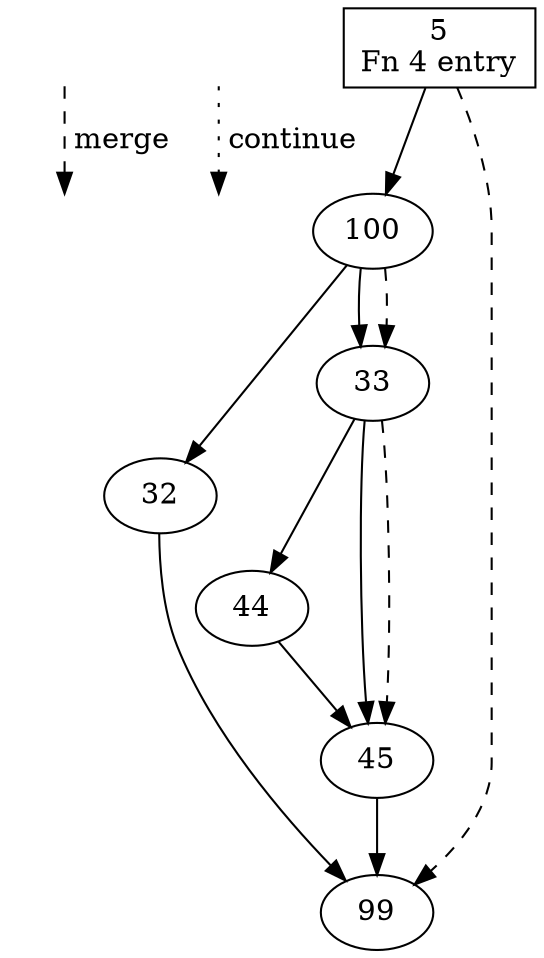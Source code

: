digraph {
legend_merge_src [shape=plaintext, label=""];
legend_merge_dest [shape=plaintext, label=""];
legend_merge_src -> legend_merge_dest [label=" merge",style=dashed];
legend_continue_src [shape=plaintext, label=""];
legend_continue_dest [shape=plaintext, label=""];
legend_continue_src -> legend_continue_dest [label=" continue",style=dotted];
5 [label="5
Fn 4 entry", shape=box];
5 -> 100;
5 -> 99 [style=dashed];
100 [label="100"];
100 -> 32;
100 -> 33;
100 -> 33 [style=dashed];
32 [label="32"];
32 -> 99;
33 [label="33"];
33 -> 44;
33 -> 45;
33 -> 45 [style=dashed];
44 [label="44"];
44 -> 45;
45 [label="45"];
45 -> 99;
99 [label="99"];
}
